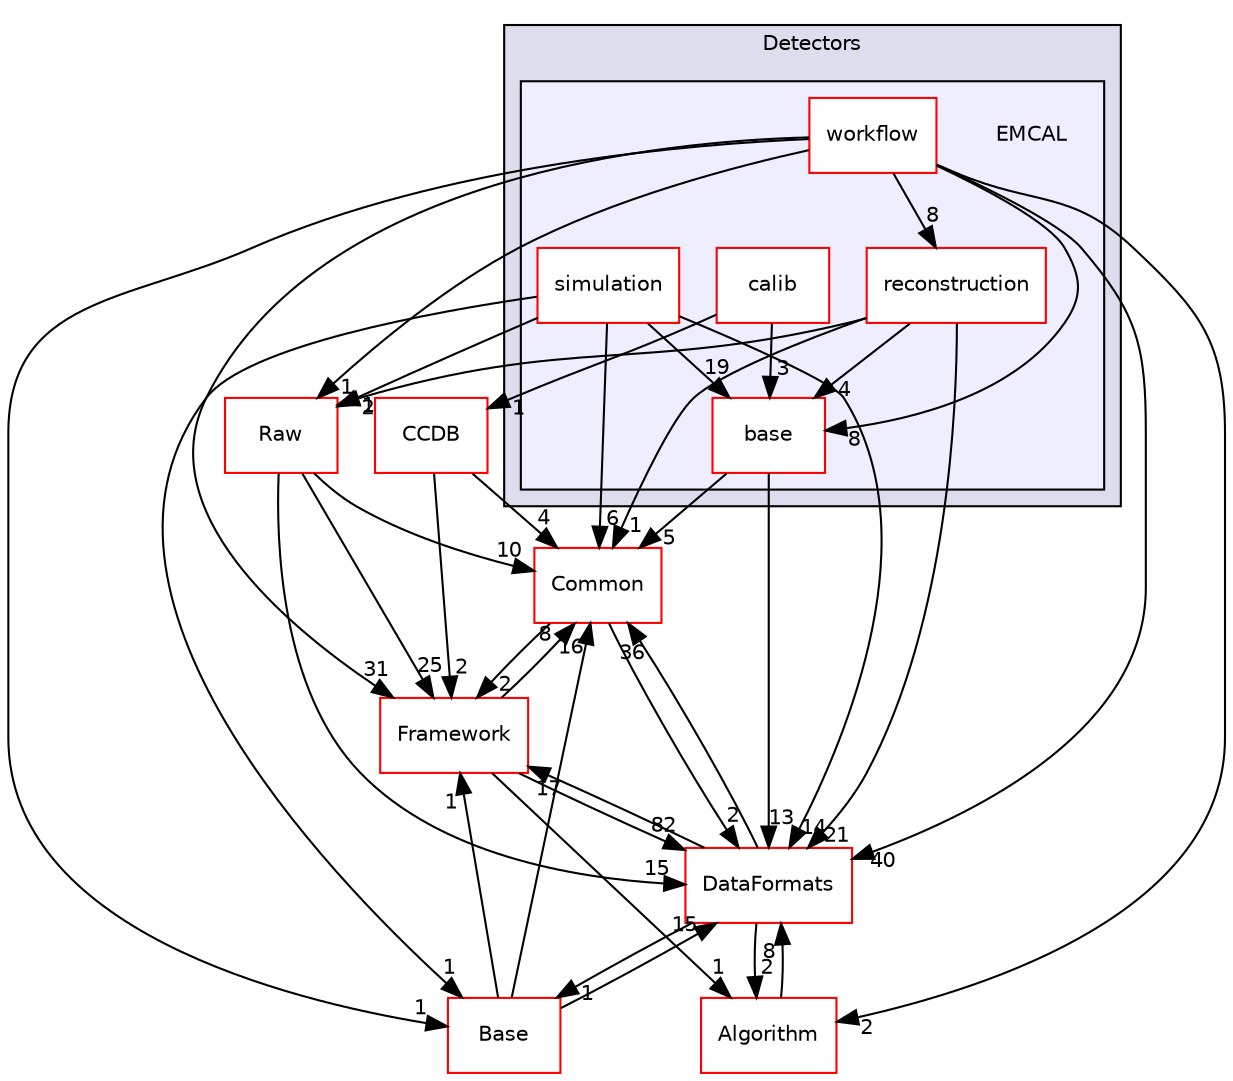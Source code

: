 digraph "/home/travis/build/AliceO2Group/AliceO2/Detectors/EMCAL" {
  bgcolor=transparent;
  compound=true
  node [ fontsize="10", fontname="Helvetica"];
  edge [ labelfontsize="10", labelfontname="Helvetica"];
  subgraph clusterdir_051dca18e802f8e9474f2e30d29c04e0 {
    graph [ bgcolor="#ddddee", pencolor="black", label="Detectors" fontname="Helvetica", fontsize="10", URL="dir_051dca18e802f8e9474f2e30d29c04e0.html"]
  subgraph clusterdir_088378b58cb1ba39db48039cbd66d10f {
    graph [ bgcolor="#eeeeff", pencolor="black", label="" URL="dir_088378b58cb1ba39db48039cbd66d10f.html"];
    dir_088378b58cb1ba39db48039cbd66d10f [shape=plaintext label="EMCAL"];
    dir_478733f24fb8878a4cdf7773310adedd [shape=box label="base" color="red" fillcolor="white" style="filled" URL="dir_478733f24fb8878a4cdf7773310adedd.html"];
    dir_17f5b3462f0641fcb82883c36b9bb9fd [shape=box label="calib" color="red" fillcolor="white" style="filled" URL="dir_17f5b3462f0641fcb82883c36b9bb9fd.html"];
    dir_43247e9473992ee8ffdfc874c5267163 [shape=box label="reconstruction" color="red" fillcolor="white" style="filled" URL="dir_43247e9473992ee8ffdfc874c5267163.html"];
    dir_40743f2e882add17463d3ecfa83bffd4 [shape=box label="simulation" color="red" fillcolor="white" style="filled" URL="dir_40743f2e882add17463d3ecfa83bffd4.html"];
    dir_ee205545fda14b0cface4520402ad101 [shape=box label="workflow" color="red" fillcolor="white" style="filled" URL="dir_ee205545fda14b0cface4520402ad101.html"];
  }
  }
  dir_4ab6b4cc6a7edbff49100e9123df213f [shape=box label="Common" color="red" URL="dir_4ab6b4cc6a7edbff49100e9123df213f.html"];
  dir_6af676bf18881990e4083e191d0e63e0 [shape=box label="CCDB" color="red" URL="dir_6af676bf18881990e4083e191d0e63e0.html"];
  dir_37c90836491b695b472bf98d1be8336b [shape=box label="Base" color="red" URL="dir_37c90836491b695b472bf98d1be8336b.html"];
  dir_8ba487e25de5ee77e05e9dce7582cb98 [shape=box label="Algorithm" color="red" URL="dir_8ba487e25de5ee77e05e9dce7582cb98.html"];
  dir_bcbb2cf9a3d3d83e5515c82071a07177 [shape=box label="Framework" color="red" URL="dir_bcbb2cf9a3d3d83e5515c82071a07177.html"];
  dir_26637d1bd82229bc9ed97f7e706be743 [shape=box label="Raw" color="red" URL="dir_26637d1bd82229bc9ed97f7e706be743.html"];
  dir_2171f7ec022c5423887b07c69b2f5b48 [shape=box label="DataFormats" color="red" URL="dir_2171f7ec022c5423887b07c69b2f5b48.html"];
  dir_43247e9473992ee8ffdfc874c5267163->dir_4ab6b4cc6a7edbff49100e9123df213f [headlabel="1", labeldistance=1.5 headhref="dir_000434_000031.html"];
  dir_43247e9473992ee8ffdfc874c5267163->dir_478733f24fb8878a4cdf7773310adedd [headlabel="4", labeldistance=1.5 headhref="dir_000434_000204.html"];
  dir_43247e9473992ee8ffdfc874c5267163->dir_26637d1bd82229bc9ed97f7e706be743 [headlabel="2", labeldistance=1.5 headhref="dir_000434_000606.html"];
  dir_43247e9473992ee8ffdfc874c5267163->dir_2171f7ec022c5423887b07c69b2f5b48 [headlabel="21", labeldistance=1.5 headhref="dir_000434_000080.html"];
  dir_40743f2e882add17463d3ecfa83bffd4->dir_4ab6b4cc6a7edbff49100e9123df213f [headlabel="6", labeldistance=1.5 headhref="dir_000281_000031.html"];
  dir_40743f2e882add17463d3ecfa83bffd4->dir_37c90836491b695b472bf98d1be8336b [headlabel="1", labeldistance=1.5 headhref="dir_000281_000275.html"];
  dir_40743f2e882add17463d3ecfa83bffd4->dir_478733f24fb8878a4cdf7773310adedd [headlabel="19", labeldistance=1.5 headhref="dir_000281_000204.html"];
  dir_40743f2e882add17463d3ecfa83bffd4->dir_26637d1bd82229bc9ed97f7e706be743 [headlabel="1", labeldistance=1.5 headhref="dir_000281_000606.html"];
  dir_40743f2e882add17463d3ecfa83bffd4->dir_2171f7ec022c5423887b07c69b2f5b48 [headlabel="14", labeldistance=1.5 headhref="dir_000281_000080.html"];
  dir_4ab6b4cc6a7edbff49100e9123df213f->dir_bcbb2cf9a3d3d83e5515c82071a07177 [headlabel="2", labeldistance=1.5 headhref="dir_000031_000015.html"];
  dir_4ab6b4cc6a7edbff49100e9123df213f->dir_2171f7ec022c5423887b07c69b2f5b48 [headlabel="2", labeldistance=1.5 headhref="dir_000031_000080.html"];
  dir_6af676bf18881990e4083e191d0e63e0->dir_4ab6b4cc6a7edbff49100e9123df213f [headlabel="4", labeldistance=1.5 headhref="dir_000023_000031.html"];
  dir_6af676bf18881990e4083e191d0e63e0->dir_bcbb2cf9a3d3d83e5515c82071a07177 [headlabel="2", labeldistance=1.5 headhref="dir_000023_000015.html"];
  dir_37c90836491b695b472bf98d1be8336b->dir_4ab6b4cc6a7edbff49100e9123df213f [headlabel="16", labeldistance=1.5 headhref="dir_000275_000031.html"];
  dir_37c90836491b695b472bf98d1be8336b->dir_bcbb2cf9a3d3d83e5515c82071a07177 [headlabel="1", labeldistance=1.5 headhref="dir_000275_000015.html"];
  dir_37c90836491b695b472bf98d1be8336b->dir_2171f7ec022c5423887b07c69b2f5b48 [headlabel="15", labeldistance=1.5 headhref="dir_000275_000080.html"];
  dir_8ba487e25de5ee77e05e9dce7582cb98->dir_2171f7ec022c5423887b07c69b2f5b48 [headlabel="8", labeldistance=1.5 headhref="dir_000000_000080.html"];
  dir_478733f24fb8878a4cdf7773310adedd->dir_4ab6b4cc6a7edbff49100e9123df213f [headlabel="5", labeldistance=1.5 headhref="dir_000204_000031.html"];
  dir_478733f24fb8878a4cdf7773310adedd->dir_2171f7ec022c5423887b07c69b2f5b48 [headlabel="13", labeldistance=1.5 headhref="dir_000204_000080.html"];
  dir_17f5b3462f0641fcb82883c36b9bb9fd->dir_6af676bf18881990e4083e191d0e63e0 [headlabel="1", labeldistance=1.5 headhref="dir_000356_000023.html"];
  dir_17f5b3462f0641fcb82883c36b9bb9fd->dir_478733f24fb8878a4cdf7773310adedd [headlabel="3", labeldistance=1.5 headhref="dir_000356_000204.html"];
  dir_ee205545fda14b0cface4520402ad101->dir_43247e9473992ee8ffdfc874c5267163 [headlabel="8", labeldistance=1.5 headhref="dir_000387_000434.html"];
  dir_ee205545fda14b0cface4520402ad101->dir_37c90836491b695b472bf98d1be8336b [headlabel="1", labeldistance=1.5 headhref="dir_000387_000275.html"];
  dir_ee205545fda14b0cface4520402ad101->dir_8ba487e25de5ee77e05e9dce7582cb98 [headlabel="2", labeldistance=1.5 headhref="dir_000387_000000.html"];
  dir_ee205545fda14b0cface4520402ad101->dir_478733f24fb8878a4cdf7773310adedd [headlabel="8", labeldistance=1.5 headhref="dir_000387_000204.html"];
  dir_ee205545fda14b0cface4520402ad101->dir_bcbb2cf9a3d3d83e5515c82071a07177 [headlabel="31", labeldistance=1.5 headhref="dir_000387_000015.html"];
  dir_ee205545fda14b0cface4520402ad101->dir_26637d1bd82229bc9ed97f7e706be743 [headlabel="1", labeldistance=1.5 headhref="dir_000387_000606.html"];
  dir_ee205545fda14b0cface4520402ad101->dir_2171f7ec022c5423887b07c69b2f5b48 [headlabel="40", labeldistance=1.5 headhref="dir_000387_000080.html"];
  dir_bcbb2cf9a3d3d83e5515c82071a07177->dir_4ab6b4cc6a7edbff49100e9123df213f [headlabel="8", labeldistance=1.5 headhref="dir_000015_000031.html"];
  dir_bcbb2cf9a3d3d83e5515c82071a07177->dir_8ba487e25de5ee77e05e9dce7582cb98 [headlabel="1", labeldistance=1.5 headhref="dir_000015_000000.html"];
  dir_bcbb2cf9a3d3d83e5515c82071a07177->dir_2171f7ec022c5423887b07c69b2f5b48 [headlabel="82", labeldistance=1.5 headhref="dir_000015_000080.html"];
  dir_26637d1bd82229bc9ed97f7e706be743->dir_4ab6b4cc6a7edbff49100e9123df213f [headlabel="10", labeldistance=1.5 headhref="dir_000606_000031.html"];
  dir_26637d1bd82229bc9ed97f7e706be743->dir_bcbb2cf9a3d3d83e5515c82071a07177 [headlabel="25", labeldistance=1.5 headhref="dir_000606_000015.html"];
  dir_26637d1bd82229bc9ed97f7e706be743->dir_2171f7ec022c5423887b07c69b2f5b48 [headlabel="15", labeldistance=1.5 headhref="dir_000606_000080.html"];
  dir_2171f7ec022c5423887b07c69b2f5b48->dir_4ab6b4cc6a7edbff49100e9123df213f [headlabel="36", labeldistance=1.5 headhref="dir_000080_000031.html"];
  dir_2171f7ec022c5423887b07c69b2f5b48->dir_37c90836491b695b472bf98d1be8336b [headlabel="1", labeldistance=1.5 headhref="dir_000080_000275.html"];
  dir_2171f7ec022c5423887b07c69b2f5b48->dir_8ba487e25de5ee77e05e9dce7582cb98 [headlabel="2", labeldistance=1.5 headhref="dir_000080_000000.html"];
  dir_2171f7ec022c5423887b07c69b2f5b48->dir_bcbb2cf9a3d3d83e5515c82071a07177 [headlabel="17", labeldistance=1.5 headhref="dir_000080_000015.html"];
}
